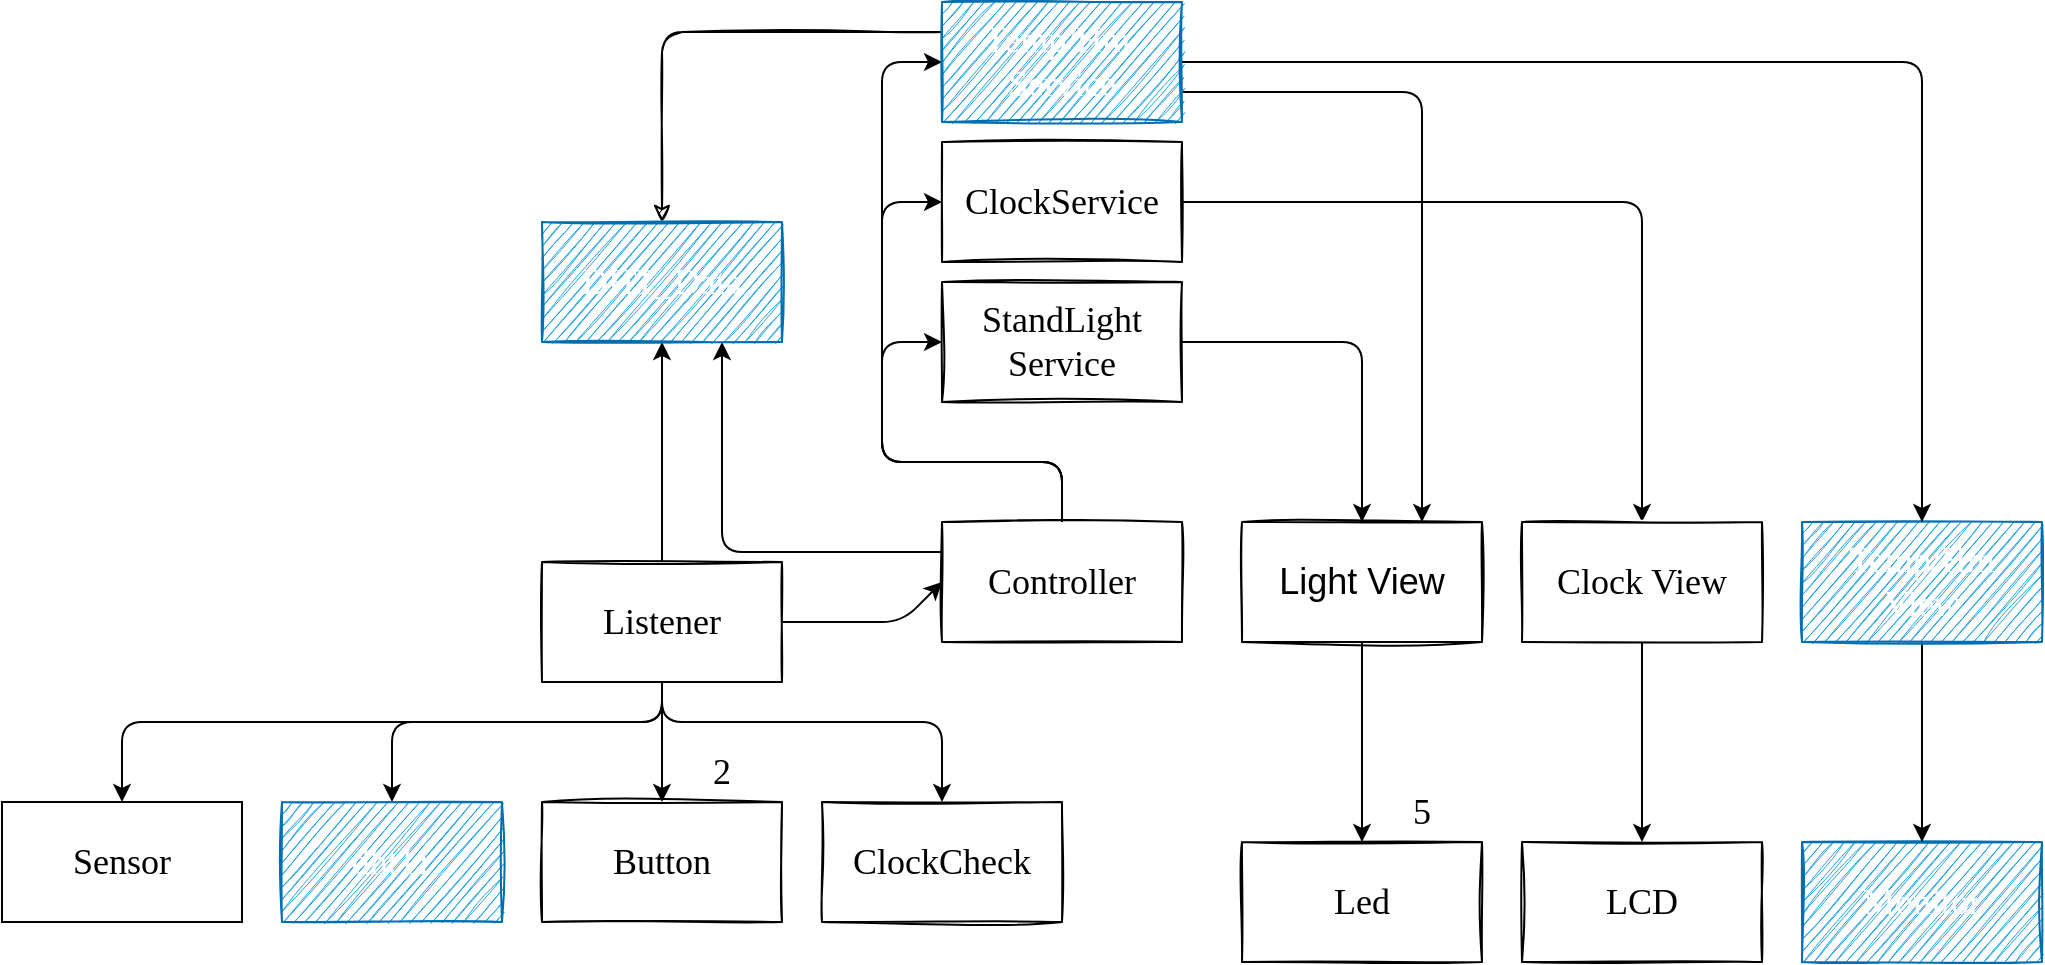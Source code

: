 <mxfile>
    <diagram id="rwZVFnb9-4XuviEcM_qo" name="페이지-1">
        <mxGraphModel dx="1887" dy="469" grid="1" gridSize="10" guides="1" tooltips="1" connect="1" arrows="0" fold="1" page="1" pageScale="1" pageWidth="827" pageHeight="1169" background="none" math="0" shadow="0">
            <root>
                <mxCell id="0"/>
                <mxCell id="1" parent="0"/>
                <mxCell id="2" value="&lt;font face=&quot;Comic Sans MS&quot;&gt;Button&lt;/font&gt;" style="whiteSpace=wrap;html=1;fontSize=18;rounded=0;sketch=1;" parent="1" vertex="1">
                    <mxGeometry x="110" y="400" width="120" height="60" as="geometry"/>
                </mxCell>
                <mxCell id="77" style="edgeStyle=none;html=1;exitX=0.5;exitY=1;exitDx=0;exitDy=0;entryX=0.5;entryY=0;entryDx=0;entryDy=0;" parent="1" source="4" target="41" edge="1">
                    <mxGeometry relative="1" as="geometry">
                        <Array as="points">
                            <mxPoint x="170" y="360"/>
                            <mxPoint x="35" y="360"/>
                        </Array>
                    </mxGeometry>
                </mxCell>
                <mxCell id="79" style="edgeStyle=none;html=1;exitX=0.5;exitY=1;exitDx=0;exitDy=0;entryX=0;entryY=1;entryDx=0;entryDy=0;" parent="1" source="4" target="21" edge="1">
                    <mxGeometry relative="1" as="geometry"/>
                </mxCell>
                <mxCell id="80" style="edgeStyle=none;html=1;exitX=0.5;exitY=1;exitDx=0;exitDy=0;entryX=0.5;entryY=0;entryDx=0;entryDy=0;" parent="1" source="4" target="33" edge="1">
                    <mxGeometry relative="1" as="geometry">
                        <Array as="points">
                            <mxPoint x="170" y="360"/>
                            <mxPoint x="310" y="360"/>
                        </Array>
                    </mxGeometry>
                </mxCell>
                <mxCell id="81" style="edgeStyle=none;html=1;exitX=1;exitY=0.5;exitDx=0;exitDy=0;entryX=0;entryY=0.5;entryDx=0;entryDy=0;" parent="1" source="4" target="7" edge="1">
                    <mxGeometry relative="1" as="geometry">
                        <Array as="points">
                            <mxPoint x="290" y="310"/>
                        </Array>
                    </mxGeometry>
                </mxCell>
                <mxCell id="82" style="edgeStyle=none;html=1;exitX=0.5;exitY=0;exitDx=0;exitDy=0;entryX=0.5;entryY=1;entryDx=0;entryDy=0;" parent="1" source="4" target="65" edge="1">
                    <mxGeometry relative="1" as="geometry"/>
                </mxCell>
                <mxCell id="92" style="edgeStyle=none;html=1;exitX=0.5;exitY=1;exitDx=0;exitDy=0;entryX=0.5;entryY=0;entryDx=0;entryDy=0;" edge="1" parent="1" source="4" target="90">
                    <mxGeometry relative="1" as="geometry">
                        <Array as="points">
                            <mxPoint x="170" y="360"/>
                            <mxPoint x="-100" y="360"/>
                        </Array>
                    </mxGeometry>
                </mxCell>
                <mxCell id="4" value="&lt;font face=&quot;Comic Sans MS&quot;&gt;Listener&lt;/font&gt;" style="whiteSpace=wrap;html=1;fontSize=18;rounded=0;sketch=1;" parent="1" vertex="1">
                    <mxGeometry x="110" y="280" width="120" height="60" as="geometry"/>
                </mxCell>
                <mxCell id="72" style="edgeStyle=none;html=1;exitX=0.5;exitY=0;exitDx=0;exitDy=0;entryX=0;entryY=0.5;entryDx=0;entryDy=0;" parent="1" source="7" target="13" edge="1">
                    <mxGeometry relative="1" as="geometry">
                        <Array as="points">
                            <mxPoint x="370" y="230"/>
                            <mxPoint x="280" y="230"/>
                            <mxPoint x="280" y="170"/>
                        </Array>
                    </mxGeometry>
                </mxCell>
                <mxCell id="74" style="edgeStyle=none;html=1;exitX=0.5;exitY=0;exitDx=0;exitDy=0;entryX=0;entryY=0.5;entryDx=0;entryDy=0;" parent="1" source="7" target="23" edge="1">
                    <mxGeometry relative="1" as="geometry">
                        <Array as="points">
                            <mxPoint x="370" y="230"/>
                            <mxPoint x="280" y="230"/>
                            <mxPoint x="280" y="100"/>
                        </Array>
                    </mxGeometry>
                </mxCell>
                <mxCell id="75" style="edgeStyle=none;html=1;exitX=0.5;exitY=0;exitDx=0;exitDy=0;entryX=0;entryY=0.5;entryDx=0;entryDy=0;" parent="1" source="7" target="48" edge="1">
                    <mxGeometry relative="1" as="geometry">
                        <Array as="points">
                            <mxPoint x="370" y="230"/>
                            <mxPoint x="280" y="230"/>
                            <mxPoint x="280" y="30"/>
                        </Array>
                    </mxGeometry>
                </mxCell>
                <mxCell id="84" style="edgeStyle=none;html=1;exitX=0;exitY=0.25;exitDx=0;exitDy=0;entryX=0.75;entryY=1;entryDx=0;entryDy=0;" parent="1" source="7" target="65" edge="1">
                    <mxGeometry relative="1" as="geometry">
                        <Array as="points">
                            <mxPoint x="200" y="275"/>
                        </Array>
                    </mxGeometry>
                </mxCell>
                <mxCell id="7" value="&lt;font face=&quot;Comic Sans MS&quot;&gt;Controller&lt;/font&gt;" style="whiteSpace=wrap;html=1;fontSize=18;rounded=0;sketch=1;" parent="1" vertex="1">
                    <mxGeometry x="310" y="260" width="120" height="60" as="geometry"/>
                </mxCell>
                <mxCell id="89" style="edgeStyle=none;html=1;exitX=0.5;exitY=1;exitDx=0;exitDy=0;entryX=0;entryY=1;entryDx=0;entryDy=0;" parent="1" source="9" target="22" edge="1">
                    <mxGeometry relative="1" as="geometry"/>
                </mxCell>
                <mxCell id="9" value="Light View" style="whiteSpace=wrap;html=1;fontSize=18;rounded=0;sketch=1;" parent="1" vertex="1">
                    <mxGeometry x="460" y="260" width="120" height="60" as="geometry"/>
                </mxCell>
                <mxCell id="11" value="&lt;font face=&quot;Comic Sans MS&quot;&gt;Led&lt;/font&gt;" style="whiteSpace=wrap;html=1;fontSize=18;rounded=0;sketch=1;" parent="1" vertex="1">
                    <mxGeometry x="460" y="420" width="120" height="60" as="geometry"/>
                </mxCell>
                <mxCell id="85" style="edgeStyle=none;html=1;exitX=1;exitY=0.5;exitDx=0;exitDy=0;entryX=0.5;entryY=0;entryDx=0;entryDy=0;" parent="1" source="13" target="9" edge="1">
                    <mxGeometry relative="1" as="geometry">
                        <Array as="points">
                            <mxPoint x="520" y="170"/>
                        </Array>
                    </mxGeometry>
                </mxCell>
                <mxCell id="13" value="StandLight&lt;br&gt;Service" style="whiteSpace=wrap;html=1;fontSize=18;rounded=0;fontFamily=Comic Sans MS;sketch=1;" parent="1" vertex="1">
                    <mxGeometry x="310" y="140" width="120" height="60" as="geometry"/>
                </mxCell>
                <mxCell id="16" value="&lt;font face=&quot;Comic Sans MS&quot; style=&quot;font-size: 18px&quot;&gt;LCD&lt;/font&gt;" style="rounded=0;whiteSpace=wrap;html=1;sketch=1;" parent="1" vertex="1">
                    <mxGeometry x="600" y="420" width="120" height="60" as="geometry"/>
                </mxCell>
                <mxCell id="21" value="2" style="text;html=1;strokeColor=none;fillColor=none;align=center;verticalAlign=middle;whiteSpace=wrap;rounded=0;fontFamily=Comic Sans MS;fontSize=18;sketch=1;" parent="1" vertex="1">
                    <mxGeometry x="170" y="370" width="60" height="30" as="geometry"/>
                </mxCell>
                <mxCell id="22" value="5" style="text;html=1;strokeColor=none;fillColor=none;align=center;verticalAlign=middle;whiteSpace=wrap;rounded=0;fontFamily=Comic Sans MS;fontSize=18;sketch=1;" parent="1" vertex="1">
                    <mxGeometry x="520" y="390" width="60" height="30" as="geometry"/>
                </mxCell>
                <mxCell id="76" style="edgeStyle=none;html=1;exitX=1;exitY=0.5;exitDx=0;exitDy=0;entryX=0.5;entryY=0;entryDx=0;entryDy=0;" parent="1" source="23" target="28" edge="1">
                    <mxGeometry relative="1" as="geometry">
                        <Array as="points">
                            <mxPoint x="660" y="100"/>
                        </Array>
                    </mxGeometry>
                </mxCell>
                <mxCell id="23" value="ClockService" style="rounded=0;whiteSpace=wrap;html=1;fontFamily=Comic Sans MS;fontSize=18;sketch=1;" parent="1" vertex="1">
                    <mxGeometry x="310" y="70" width="120" height="60" as="geometry"/>
                </mxCell>
                <mxCell id="88" style="edgeStyle=none;html=1;exitX=0.5;exitY=1;exitDx=0;exitDy=0;" parent="1" source="28" target="16" edge="1">
                    <mxGeometry relative="1" as="geometry"/>
                </mxCell>
                <mxCell id="28" value="Clock View" style="rounded=0;whiteSpace=wrap;html=1;fontFamily=Comic Sans MS;fontSize=18;sketch=1;" parent="1" vertex="1">
                    <mxGeometry x="600" y="260" width="120" height="60" as="geometry"/>
                </mxCell>
                <mxCell id="33" value="ClockCheck" style="rounded=0;whiteSpace=wrap;html=1;fontFamily=Comic Sans MS;fontSize=18;sketch=1;" parent="1" vertex="1">
                    <mxGeometry x="250" y="400" width="120" height="60" as="geometry"/>
                </mxCell>
                <mxCell id="41" value="&lt;font face=&quot;Comic Sans MS&quot; style=&quot;font-size: 18px&quot;&gt;dht11&lt;br&gt;&lt;/font&gt;" style="rounded=0;whiteSpace=wrap;html=1;fillColor=#1ba1e2;fontColor=#ffffff;strokeColor=#006EAF;sketch=1;" parent="1" vertex="1">
                    <mxGeometry x="-20" y="400" width="110" height="60" as="geometry"/>
                </mxCell>
                <mxCell id="46" value="&lt;font face=&quot;Comic Sans MS&quot; style=&quot;font-size: 18px&quot;&gt;Monitor&lt;/font&gt;" style="rounded=0;whiteSpace=wrap;html=1;fillColor=#1ba1e2;fontColor=#ffffff;strokeColor=#006EAF;sketch=1;" parent="1" vertex="1">
                    <mxGeometry x="740" y="420" width="120" height="60" as="geometry"/>
                </mxCell>
                <mxCell id="87" style="edgeStyle=none;html=1;exitX=0.5;exitY=1;exitDx=0;exitDy=0;entryX=0.5;entryY=0;entryDx=0;entryDy=0;" parent="1" source="47" target="46" edge="1">
                    <mxGeometry relative="1" as="geometry"/>
                </mxCell>
                <mxCell id="47" value="&lt;font face=&quot;Comic Sans MS&quot; style=&quot;font-size: 18px&quot;&gt;Temp/Hm&lt;br&gt;View&lt;/font&gt;" style="rounded=0;whiteSpace=wrap;html=1;fillColor=#1ba1e2;fontColor=#ffffff;strokeColor=#006EAF;sketch=1;" parent="1" vertex="1">
                    <mxGeometry x="740" y="260" width="120" height="60" as="geometry"/>
                </mxCell>
                <mxCell id="68" style="edgeStyle=none;html=1;exitX=0;exitY=0.25;exitDx=0;exitDy=0;entryX=0.5;entryY=0;entryDx=0;entryDy=0;sketch=1;" parent="1" source="48" target="65" edge="1">
                    <mxGeometry relative="1" as="geometry">
                        <Array as="points">
                            <mxPoint x="170" y="15"/>
                        </Array>
                    </mxGeometry>
                </mxCell>
                <mxCell id="70" style="edgeStyle=none;html=1;exitX=1;exitY=0.75;exitDx=0;exitDy=0;entryX=0.75;entryY=0;entryDx=0;entryDy=0;" parent="1" source="48" target="9" edge="1">
                    <mxGeometry relative="1" as="geometry">
                        <Array as="points">
                            <mxPoint x="550" y="45"/>
                        </Array>
                    </mxGeometry>
                </mxCell>
                <mxCell id="86" style="edgeStyle=none;html=1;exitX=1;exitY=0.5;exitDx=0;exitDy=0;entryX=0.5;entryY=0;entryDx=0;entryDy=0;" parent="1" source="48" target="47" edge="1">
                    <mxGeometry relative="1" as="geometry">
                        <Array as="points">
                            <mxPoint x="800" y="30"/>
                        </Array>
                    </mxGeometry>
                </mxCell>
                <mxCell id="48" value="&lt;font face=&quot;Comic Sans MS&quot; style=&quot;font-size: 18px&quot;&gt;Temp/Hm&amp;nbsp;&lt;br&gt;Service&lt;br&gt;&lt;/font&gt;" style="rounded=0;whiteSpace=wrap;html=1;fillColor=#1ba1e2;fontColor=#ffffff;strokeColor=#006EAF;sketch=1;" parent="1" vertex="1">
                    <mxGeometry x="310" width="120" height="60" as="geometry"/>
                </mxCell>
                <mxCell id="65" value="&lt;font face=&quot;Comic Sans MS&quot;&gt;DHT_Data&lt;/font&gt;" style="whiteSpace=wrap;html=1;fontSize=18;rounded=0;fillColor=#1ba1e2;fontColor=#ffffff;strokeColor=#006EAF;sketch=1;" parent="1" vertex="1">
                    <mxGeometry x="110" y="110" width="120" height="60" as="geometry"/>
                </mxCell>
                <mxCell id="90" value="&lt;font face=&quot;Comic Sans MS&quot; style=&quot;font-size: 18px&quot;&gt;Sensor&lt;/font&gt;" style="rounded=0;whiteSpace=wrap;html=1;" vertex="1" parent="1">
                    <mxGeometry x="-160" y="400" width="120" height="60" as="geometry"/>
                </mxCell>
            </root>
        </mxGraphModel>
    </diagram>
    <diagram id="JMYObuIH1QSER_L9iBrt" name="페이지-2">
        <mxGraphModel dx="483" dy="1704" grid="1" gridSize="10" guides="1" tooltips="1" connect="1" arrows="1" fold="1" page="1" pageScale="1" pageWidth="827" pageHeight="1169" math="0" shadow="0">
            <root>
                <mxCell id="Q607Y2rKxZQUFugG3BdK-0"/>
                <mxCell id="Q607Y2rKxZQUFugG3BdK-1" parent="Q607Y2rKxZQUFugG3BdK-0"/>
                <mxCell id="XUThxh31XiLSm-2z7mRA-0" value="Button" style="whiteSpace=wrap;html=1;fontSize=18;fontFamily=Comic Sans MS;" parent="Q607Y2rKxZQUFugG3BdK-1" vertex="1">
                    <mxGeometry x="150" y="220" width="120" height="60" as="geometry"/>
                </mxCell>
                <mxCell id="XUThxh31XiLSm-2z7mRA-1" value="" style="edgeStyle=none;html=1;fontSize=18;" parent="Q607Y2rKxZQUFugG3BdK-1" source="XUThxh31XiLSm-2z7mRA-2" target="XUThxh31XiLSm-2z7mRA-0" edge="1">
                    <mxGeometry relative="1" as="geometry"/>
                </mxCell>
                <mxCell id="Xn4zP_rzqBb-KwKWEkbt-1" style="edgeStyle=orthogonalEdgeStyle;rounded=0;html=1;exitX=1;exitY=0.5;exitDx=0;exitDy=0;fontSize=18;" parent="Q607Y2rKxZQUFugG3BdK-1" source="XUThxh31XiLSm-2z7mRA-2" target="Xn4zP_rzqBb-KwKWEkbt-0" edge="1">
                    <mxGeometry relative="1" as="geometry"/>
                </mxCell>
                <mxCell id="XUThxh31XiLSm-2z7mRA-2" value="Listener" style="whiteSpace=wrap;html=1;fontSize=18;fontFamily=Comic Sans MS;" parent="Q607Y2rKxZQUFugG3BdK-1" vertex="1">
                    <mxGeometry x="150" y="80" width="120" height="60" as="geometry"/>
                </mxCell>
                <mxCell id="XUThxh31XiLSm-2z7mRA-3" value="LED" style="whiteSpace=wrap;html=1;fontSize=18;fontFamily=Comic Sans MS;" parent="Q607Y2rKxZQUFugG3BdK-1" vertex="1">
                    <mxGeometry x="540" y="220" width="120" height="60" as="geometry"/>
                </mxCell>
                <mxCell id="XUThxh31XiLSm-2z7mRA-6" value="이벤트 감시 기능" style="text;html=1;align=center;verticalAlign=middle;resizable=0;points=[];autosize=1;strokeColor=none;fillColor=none;fontSize=18;" parent="Q607Y2rKxZQUFugG3BdK-1" vertex="1">
                    <mxGeometry x="130" y="50" width="150" height="30" as="geometry"/>
                </mxCell>
                <mxCell id="z8fZrk0xQkMEeZACTWGU-1" style="edgeStyle=orthogonalEdgeStyle;rounded=0;html=1;exitX=1;exitY=0.5;exitDx=0;exitDy=0;entryX=0;entryY=0.5;entryDx=0;entryDy=0;fontSize=18;" parent="Q607Y2rKxZQUFugG3BdK-1" source="Xn4zP_rzqBb-KwKWEkbt-0" target="z8fZrk0xQkMEeZACTWGU-0" edge="1">
                    <mxGeometry relative="1" as="geometry"/>
                </mxCell>
                <mxCell id="Xn4zP_rzqBb-KwKWEkbt-0" value="controller" style="whiteSpace=wrap;html=1;fontSize=18;fontFamily=Comic Sans MS;" parent="Q607Y2rKxZQUFugG3BdK-1" vertex="1">
                    <mxGeometry x="350" y="80" width="120" height="60" as="geometry"/>
                </mxCell>
                <mxCell id="z8fZrk0xQkMEeZACTWGU-2" style="edgeStyle=orthogonalEdgeStyle;rounded=0;html=1;exitX=0.5;exitY=1;exitDx=0;exitDy=0;fontSize=18;" parent="Q607Y2rKxZQUFugG3BdK-1" source="z8fZrk0xQkMEeZACTWGU-0" target="XUThxh31XiLSm-2z7mRA-3" edge="1">
                    <mxGeometry relative="1" as="geometry"/>
                </mxCell>
                <mxCell id="z8fZrk0xQkMEeZACTWGU-0" value="View" style="whiteSpace=wrap;html=1;fontSize=18;fontFamily=Comic Sans MS;" parent="Q607Y2rKxZQUFugG3BdK-1" vertex="1">
                    <mxGeometry x="540" y="80" width="120" height="60" as="geometry"/>
                </mxCell>
                <mxCell id="Y_hXoQ22LIPlLP-iPnQJ-0" value="Service" style="rounded=0;whiteSpace=wrap;html=1;fontStyle=0;fontSize=17;fontFamily=Comic Sans MS;" parent="Q607Y2rKxZQUFugG3BdK-1" vertex="1">
                    <mxGeometry x="350" y="-70" width="120" height="60" as="geometry"/>
                </mxCell>
                <mxCell id="Y_hXoQ22LIPlLP-iPnQJ-3" value="" style="endArrow=classic;html=1;entryX=0.5;entryY=1;entryDx=0;entryDy=0;exitX=0.5;exitY=0;exitDx=0;exitDy=0;" parent="Q607Y2rKxZQUFugG3BdK-1" source="Xn4zP_rzqBb-KwKWEkbt-0" target="Y_hXoQ22LIPlLP-iPnQJ-0" edge="1">
                    <mxGeometry width="50" height="50" relative="1" as="geometry">
                        <mxPoint x="414" y="70" as="sourcePoint"/>
                        <mxPoint x="414" as="targetPoint"/>
                    </mxGeometry>
                </mxCell>
                <mxCell id="Y_hXoQ22LIPlLP-iPnQJ-5" value="" style="endArrow=classic;html=1;fontFamily=Comic Sans MS;fontSize=17;" parent="Q607Y2rKxZQUFugG3BdK-1" edge="1">
                    <mxGeometry width="50" height="50" relative="1" as="geometry">
                        <mxPoint x="470" y="-40" as="sourcePoint"/>
                        <mxPoint x="600" y="-40" as="targetPoint"/>
                    </mxGeometry>
                </mxCell>
                <mxCell id="Y_hXoQ22LIPlLP-iPnQJ-6" value="" style="endArrow=classic;html=1;fontFamily=Comic Sans MS;fontSize=17;entryX=0.5;entryY=0;entryDx=0;entryDy=0;" parent="Q607Y2rKxZQUFugG3BdK-1" target="z8fZrk0xQkMEeZACTWGU-0" edge="1">
                    <mxGeometry width="50" height="50" relative="1" as="geometry">
                        <mxPoint x="599.5" y="-40" as="sourcePoint"/>
                        <mxPoint x="600" y="70" as="targetPoint"/>
                        <Array as="points">
                            <mxPoint x="599.5" y="-30"/>
                            <mxPoint x="599.5" y="10"/>
                        </Array>
                    </mxGeometry>
                </mxCell>
                <mxCell id="Y_hXoQ22LIPlLP-iPnQJ-7" value="&lt;span style=&quot;font-weight: normal&quot;&gt;&lt;font style=&quot;font-size: 20px&quot;&gt;상태머신&lt;/font&gt;&lt;/span&gt;" style="text;strokeColor=none;fillColor=none;html=1;fontSize=24;fontStyle=1;verticalAlign=middle;align=center;fontFamily=Comic Sans MS;" parent="Q607Y2rKxZQUFugG3BdK-1" vertex="1">
                    <mxGeometry x="360" y="-120" width="100" height="40" as="geometry"/>
                </mxCell>
                <mxCell id="Y_hXoQ22LIPlLP-iPnQJ-8" value="eum" style="rounded=0;whiteSpace=wrap;html=1;fontFamily=Comic Sans MS;fontSize=20;" parent="Q607Y2rKxZQUFugG3BdK-1" vertex="1">
                    <mxGeometry x="580" y="-140" width="120" height="60" as="geometry"/>
                </mxCell>
                <mxCell id="Y_hXoQ22LIPlLP-iPnQJ-9" value="" style="endArrow=classic;html=1;fontFamily=Comic Sans MS;fontSize=20;entryX=1;entryY=0.25;entryDx=0;entryDy=0;" parent="Q607Y2rKxZQUFugG3BdK-1" target="Y_hXoQ22LIPlLP-iPnQJ-7" edge="1">
                    <mxGeometry width="50" height="50" relative="1" as="geometry">
                        <mxPoint x="460" y="-70" as="sourcePoint"/>
                        <mxPoint x="510" y="-120" as="targetPoint"/>
                    </mxGeometry>
                </mxCell>
                <mxCell id="Y_hXoQ22LIPlLP-iPnQJ-10" value="" style="endArrow=classic;html=1;fontFamily=Comic Sans MS;fontSize=20;entryX=0;entryY=0.5;entryDx=0;entryDy=0;" parent="Q607Y2rKxZQUFugG3BdK-1" target="Y_hXoQ22LIPlLP-iPnQJ-8" edge="1">
                    <mxGeometry width="50" height="50" relative="1" as="geometry">
                        <mxPoint x="460" y="-110" as="sourcePoint"/>
                        <mxPoint x="510" y="-160" as="targetPoint"/>
                    </mxGeometry>
                </mxCell>
                <mxCell id="Y_hXoQ22LIPlLP-iPnQJ-11" value="" style="endArrow=classic;html=1;fontFamily=Comic Sans MS;fontSize=20;entryX=0.5;entryY=1;entryDx=0;entryDy=0;" parent="Q607Y2rKxZQUFugG3BdK-1" target="Y_hXoQ22LIPlLP-iPnQJ-8" edge="1">
                    <mxGeometry width="50" height="50" relative="1" as="geometry">
                        <mxPoint x="640" y="80" as="sourcePoint"/>
                        <mxPoint x="690" y="30" as="targetPoint"/>
                    </mxGeometry>
                </mxCell>
            </root>
        </mxGraphModel>
    </diagram>
</mxfile>
